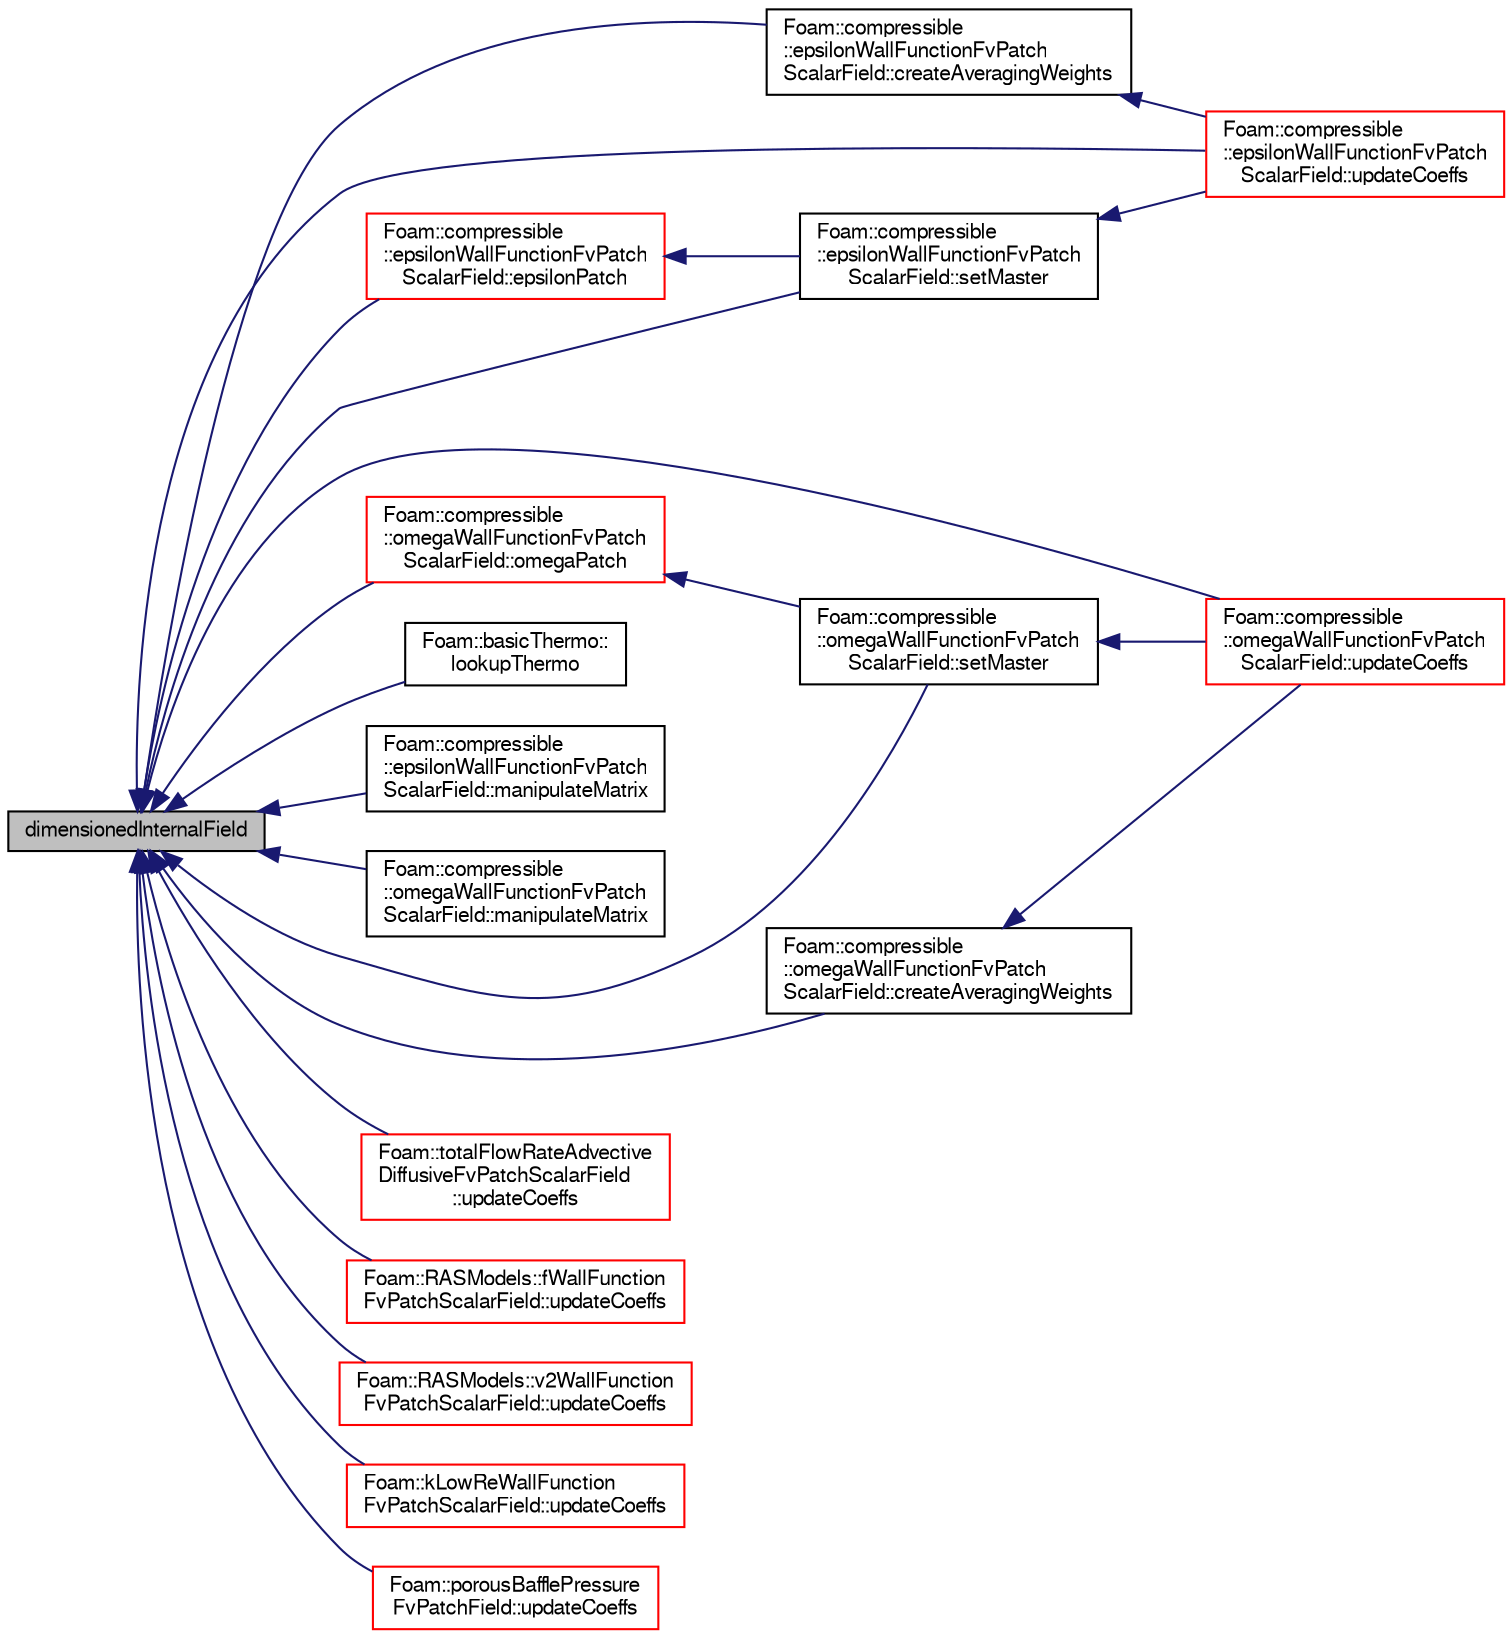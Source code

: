 digraph "dimensionedInternalField"
{
  bgcolor="transparent";
  edge [fontname="FreeSans",fontsize="10",labelfontname="FreeSans",labelfontsize="10"];
  node [fontname="FreeSans",fontsize="10",shape=record];
  rankdir="LR";
  Node870 [label="dimensionedInternalField",height=0.2,width=0.4,color="black", fillcolor="grey75", style="filled", fontcolor="black"];
  Node870 -> Node871 [dir="back",color="midnightblue",fontsize="10",style="solid",fontname="FreeSans"];
  Node871 [label="Foam::compressible\l::epsilonWallFunctionFvPatch\lScalarField::createAveragingWeights",height=0.2,width=0.4,color="black",URL="$a30682.html#a7e3f26a2eb2d1d475fca3c80c5fa26f0",tooltip="Create the averaging weights for cells which are bounded by. "];
  Node871 -> Node872 [dir="back",color="midnightblue",fontsize="10",style="solid",fontname="FreeSans"];
  Node872 [label="Foam::compressible\l::epsilonWallFunctionFvPatch\lScalarField::updateCoeffs",height=0.2,width=0.4,color="red",URL="$a30682.html#a7e24eafac629d3733181cd942d4c902f",tooltip="Update the coefficients associated with the patch field. "];
  Node870 -> Node874 [dir="back",color="midnightblue",fontsize="10",style="solid",fontname="FreeSans"];
  Node874 [label="Foam::compressible\l::omegaWallFunctionFvPatch\lScalarField::createAveragingWeights",height=0.2,width=0.4,color="black",URL="$a30726.html#a7e3f26a2eb2d1d475fca3c80c5fa26f0",tooltip="Create the averaging weights for cells which are bounded by. "];
  Node874 -> Node875 [dir="back",color="midnightblue",fontsize="10",style="solid",fontname="FreeSans"];
  Node875 [label="Foam::compressible\l::omegaWallFunctionFvPatch\lScalarField::updateCoeffs",height=0.2,width=0.4,color="red",URL="$a30726.html#a7e24eafac629d3733181cd942d4c902f",tooltip="Update the coefficients associated with the patch field. "];
  Node870 -> Node877 [dir="back",color="midnightblue",fontsize="10",style="solid",fontname="FreeSans"];
  Node877 [label="Foam::compressible\l::epsilonWallFunctionFvPatch\lScalarField::epsilonPatch",height=0.2,width=0.4,color="red",URL="$a30682.html#a0b7034c05195f30b871972d758d7dadd",tooltip="Helper function to return non-const access to an epsilon patch. "];
  Node877 -> Node878 [dir="back",color="midnightblue",fontsize="10",style="solid",fontname="FreeSans"];
  Node878 [label="Foam::compressible\l::epsilonWallFunctionFvPatch\lScalarField::setMaster",height=0.2,width=0.4,color="black",URL="$a30682.html#af62f4355fcee4da87dbdf3b365d3d73a",tooltip="Set the master patch - master is responsible for updating all. "];
  Node878 -> Node872 [dir="back",color="midnightblue",fontsize="10",style="solid",fontname="FreeSans"];
  Node870 -> Node882 [dir="back",color="midnightblue",fontsize="10",style="solid",fontname="FreeSans"];
  Node882 [label="Foam::basicThermo::\llookupThermo",height=0.2,width=0.4,color="black",URL="$a29734.html#a1a973e5b42d222c61500a0d68386822d"];
  Node870 -> Node883 [dir="back",color="midnightblue",fontsize="10",style="solid",fontname="FreeSans"];
  Node883 [label="Foam::compressible\l::epsilonWallFunctionFvPatch\lScalarField::manipulateMatrix",height=0.2,width=0.4,color="black",URL="$a30682.html#a45d1c9e9ccd460392d93923472aac76c",tooltip="Manipulate matrix with given weights. "];
  Node870 -> Node884 [dir="back",color="midnightblue",fontsize="10",style="solid",fontname="FreeSans"];
  Node884 [label="Foam::compressible\l::omegaWallFunctionFvPatch\lScalarField::manipulateMatrix",height=0.2,width=0.4,color="black",URL="$a30726.html#a45d1c9e9ccd460392d93923472aac76c",tooltip="Manipulate matrix with given weights. "];
  Node870 -> Node885 [dir="back",color="midnightblue",fontsize="10",style="solid",fontname="FreeSans"];
  Node885 [label="Foam::compressible\l::omegaWallFunctionFvPatch\lScalarField::omegaPatch",height=0.2,width=0.4,color="red",URL="$a30726.html#a79d87e78d8123da67dab9da2d9d522fe",tooltip="Helper function to return non-const access to an omega patch. "];
  Node885 -> Node886 [dir="back",color="midnightblue",fontsize="10",style="solid",fontname="FreeSans"];
  Node886 [label="Foam::compressible\l::omegaWallFunctionFvPatch\lScalarField::setMaster",height=0.2,width=0.4,color="black",URL="$a30726.html#af62f4355fcee4da87dbdf3b365d3d73a",tooltip="Set the master patch - master is responsible for updating all. "];
  Node886 -> Node875 [dir="back",color="midnightblue",fontsize="10",style="solid",fontname="FreeSans"];
  Node870 -> Node878 [dir="back",color="midnightblue",fontsize="10",style="solid",fontname="FreeSans"];
  Node870 -> Node886 [dir="back",color="midnightblue",fontsize="10",style="solid",fontname="FreeSans"];
  Node870 -> Node890 [dir="back",color="midnightblue",fontsize="10",style="solid",fontname="FreeSans"];
  Node890 [label="Foam::totalFlowRateAdvective\lDiffusiveFvPatchScalarField\l::updateCoeffs",height=0.2,width=0.4,color="red",URL="$a30794.html#a7e24eafac629d3733181cd942d4c902f",tooltip="Update the coefficients associated with the patch field. "];
  Node870 -> Node892 [dir="back",color="midnightblue",fontsize="10",style="solid",fontname="FreeSans"];
  Node892 [label="Foam::RASModels::fWallFunction\lFvPatchScalarField::updateCoeffs",height=0.2,width=0.4,color="red",URL="$a31246.html#a7e24eafac629d3733181cd942d4c902f",tooltip="Update the coefficients associated with the patch field. "];
  Node870 -> Node894 [dir="back",color="midnightblue",fontsize="10",style="solid",fontname="FreeSans"];
  Node894 [label="Foam::RASModels::v2WallFunction\lFvPatchScalarField::updateCoeffs",height=0.2,width=0.4,color="red",URL="$a31298.html#a7e24eafac629d3733181cd942d4c902f",tooltip="Update the coefficients associated with the patch field. "];
  Node870 -> Node896 [dir="back",color="midnightblue",fontsize="10",style="solid",fontname="FreeSans"];
  Node896 [label="Foam::kLowReWallFunction\lFvPatchScalarField::updateCoeffs",height=0.2,width=0.4,color="red",URL="$a31250.html#a7e24eafac629d3733181cd942d4c902f",tooltip="Update the coefficients associated with the patch field. "];
  Node870 -> Node898 [dir="back",color="midnightblue",fontsize="10",style="solid",fontname="FreeSans"];
  Node898 [label="Foam::porousBafflePressure\lFvPatchField::updateCoeffs",height=0.2,width=0.4,color="red",URL="$a30826.html#a7e24eafac629d3733181cd942d4c902f",tooltip="Update the coefficients associated with the patch field. "];
  Node870 -> Node872 [dir="back",color="midnightblue",fontsize="10",style="solid",fontname="FreeSans"];
  Node870 -> Node875 [dir="back",color="midnightblue",fontsize="10",style="solid",fontname="FreeSans"];
}

